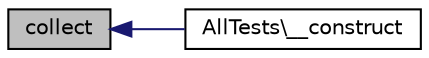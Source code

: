 digraph "collect"
{
  edge [fontname="Helvetica",fontsize="10",labelfontname="Helvetica",labelfontsize="10"];
  node [fontname="Helvetica",fontsize="10",shape=record];
  rankdir="LR";
  Node1 [label="collect",height=0.2,width=0.4,color="black", fillcolor="grey75", style="filled" fontcolor="black"];
  Node1 -> Node2 [dir="back",color="midnightblue",fontsize="10",style="solid",fontname="Helvetica"];
  Node2 [label="AllTests\\__construct",height=0.2,width=0.4,color="black", fillcolor="white", style="filled",URL="$class_all_tests.html#a095c5d389db211932136b53f25f39685"];
}
